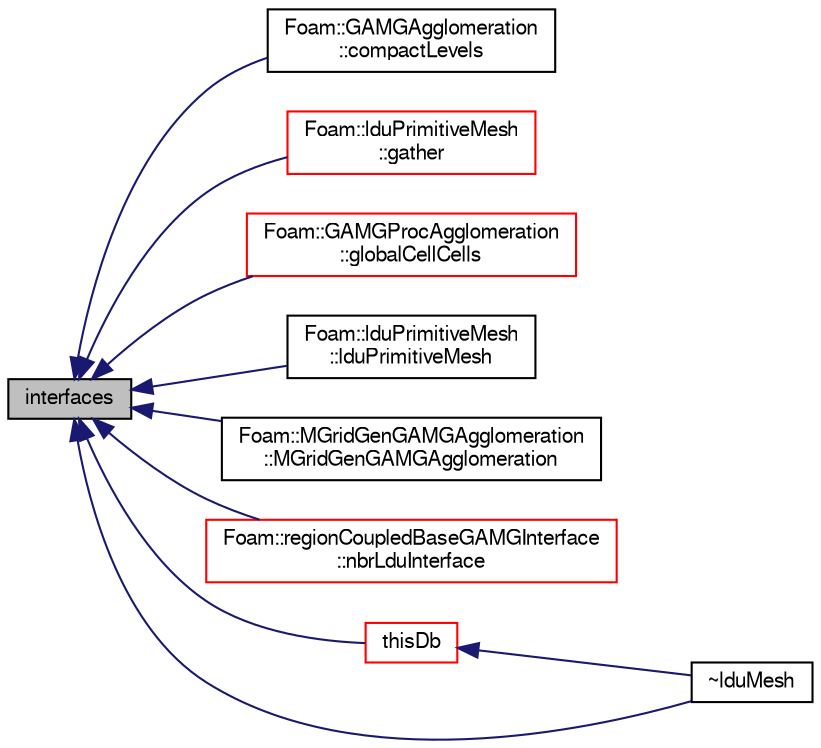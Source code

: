 digraph "interfaces"
{
  bgcolor="transparent";
  edge [fontname="FreeSans",fontsize="10",labelfontname="FreeSans",labelfontsize="10"];
  node [fontname="FreeSans",fontsize="10",shape=record];
  rankdir="LR";
  Node385 [label="interfaces",height=0.2,width=0.4,color="black", fillcolor="grey75", style="filled", fontcolor="black"];
  Node385 -> Node386 [dir="back",color="midnightblue",fontsize="10",style="solid",fontname="FreeSans"];
  Node386 [label="Foam::GAMGAgglomeration\l::compactLevels",height=0.2,width=0.4,color="black",URL="$a26970.html#a7aa50f494f31bbb03ef092eeedd906e0",tooltip="Shrink the number of levels to that specified. "];
  Node385 -> Node387 [dir="back",color="midnightblue",fontsize="10",style="solid",fontname="FreeSans"];
  Node387 [label="Foam::lduPrimitiveMesh\l::gather",height=0.2,width=0.4,color="red",URL="$a27134.html#ad7514c3eec68fa18c472b5dfe1c2b5a4",tooltip="Gather meshes from other processors onto procIDs[0]. "];
  Node385 -> Node391 [dir="back",color="midnightblue",fontsize="10",style="solid",fontname="FreeSans"];
  Node391 [label="Foam::GAMGProcAgglomeration\l::globalCellCells",height=0.2,width=0.4,color="red",URL="$a26982.html#a59b7daeb97bb6479a59cdeacff965dc5",tooltip="Debug: calculate global cell-cells. "];
  Node385 -> Node389 [dir="back",color="midnightblue",fontsize="10",style="solid",fontname="FreeSans"];
  Node389 [label="Foam::lduPrimitiveMesh\l::lduPrimitiveMesh",height=0.2,width=0.4,color="black",URL="$a27134.html#aeae1eb8af27cafdc116980dd48968d19",tooltip="Construct by combining multiple meshes. The meshes come from. "];
  Node385 -> Node393 [dir="back",color="midnightblue",fontsize="10",style="solid",fontname="FreeSans"];
  Node393 [label="Foam::MGridGenGAMGAgglomeration\l::MGridGenGAMGAgglomeration",height=0.2,width=0.4,color="black",URL="$a23298.html#ad90d6181883d17cf991ff0cde7243627",tooltip="Construct given mesh and controls. "];
  Node385 -> Node394 [dir="back",color="midnightblue",fontsize="10",style="solid",fontname="FreeSans"];
  Node394 [label="Foam::regionCoupledBaseGAMGInterface\l::nbrLduInterface",height=0.2,width=0.4,color="red",URL="$a25158.html#ac51c83d72cd488516fbb967540c7022a"];
  Node385 -> Node396 [dir="back",color="midnightblue",fontsize="10",style="solid",fontname="FreeSans"];
  Node396 [label="thisDb",height=0.2,width=0.4,color="red",URL="$a27126.html#a83b4b6e6a43285477e284433f80eed1b",tooltip="Return the object registry. "];
  Node396 -> Node400 [dir="back",color="midnightblue",fontsize="10",style="solid",fontname="FreeSans"];
  Node400 [label="~lduMesh",height=0.2,width=0.4,color="black",URL="$a27126.html#a0d6142dbbff9e22317ca374ec3c2aa83",tooltip="Destructor. "];
  Node385 -> Node400 [dir="back",color="midnightblue",fontsize="10",style="solid",fontname="FreeSans"];
}
